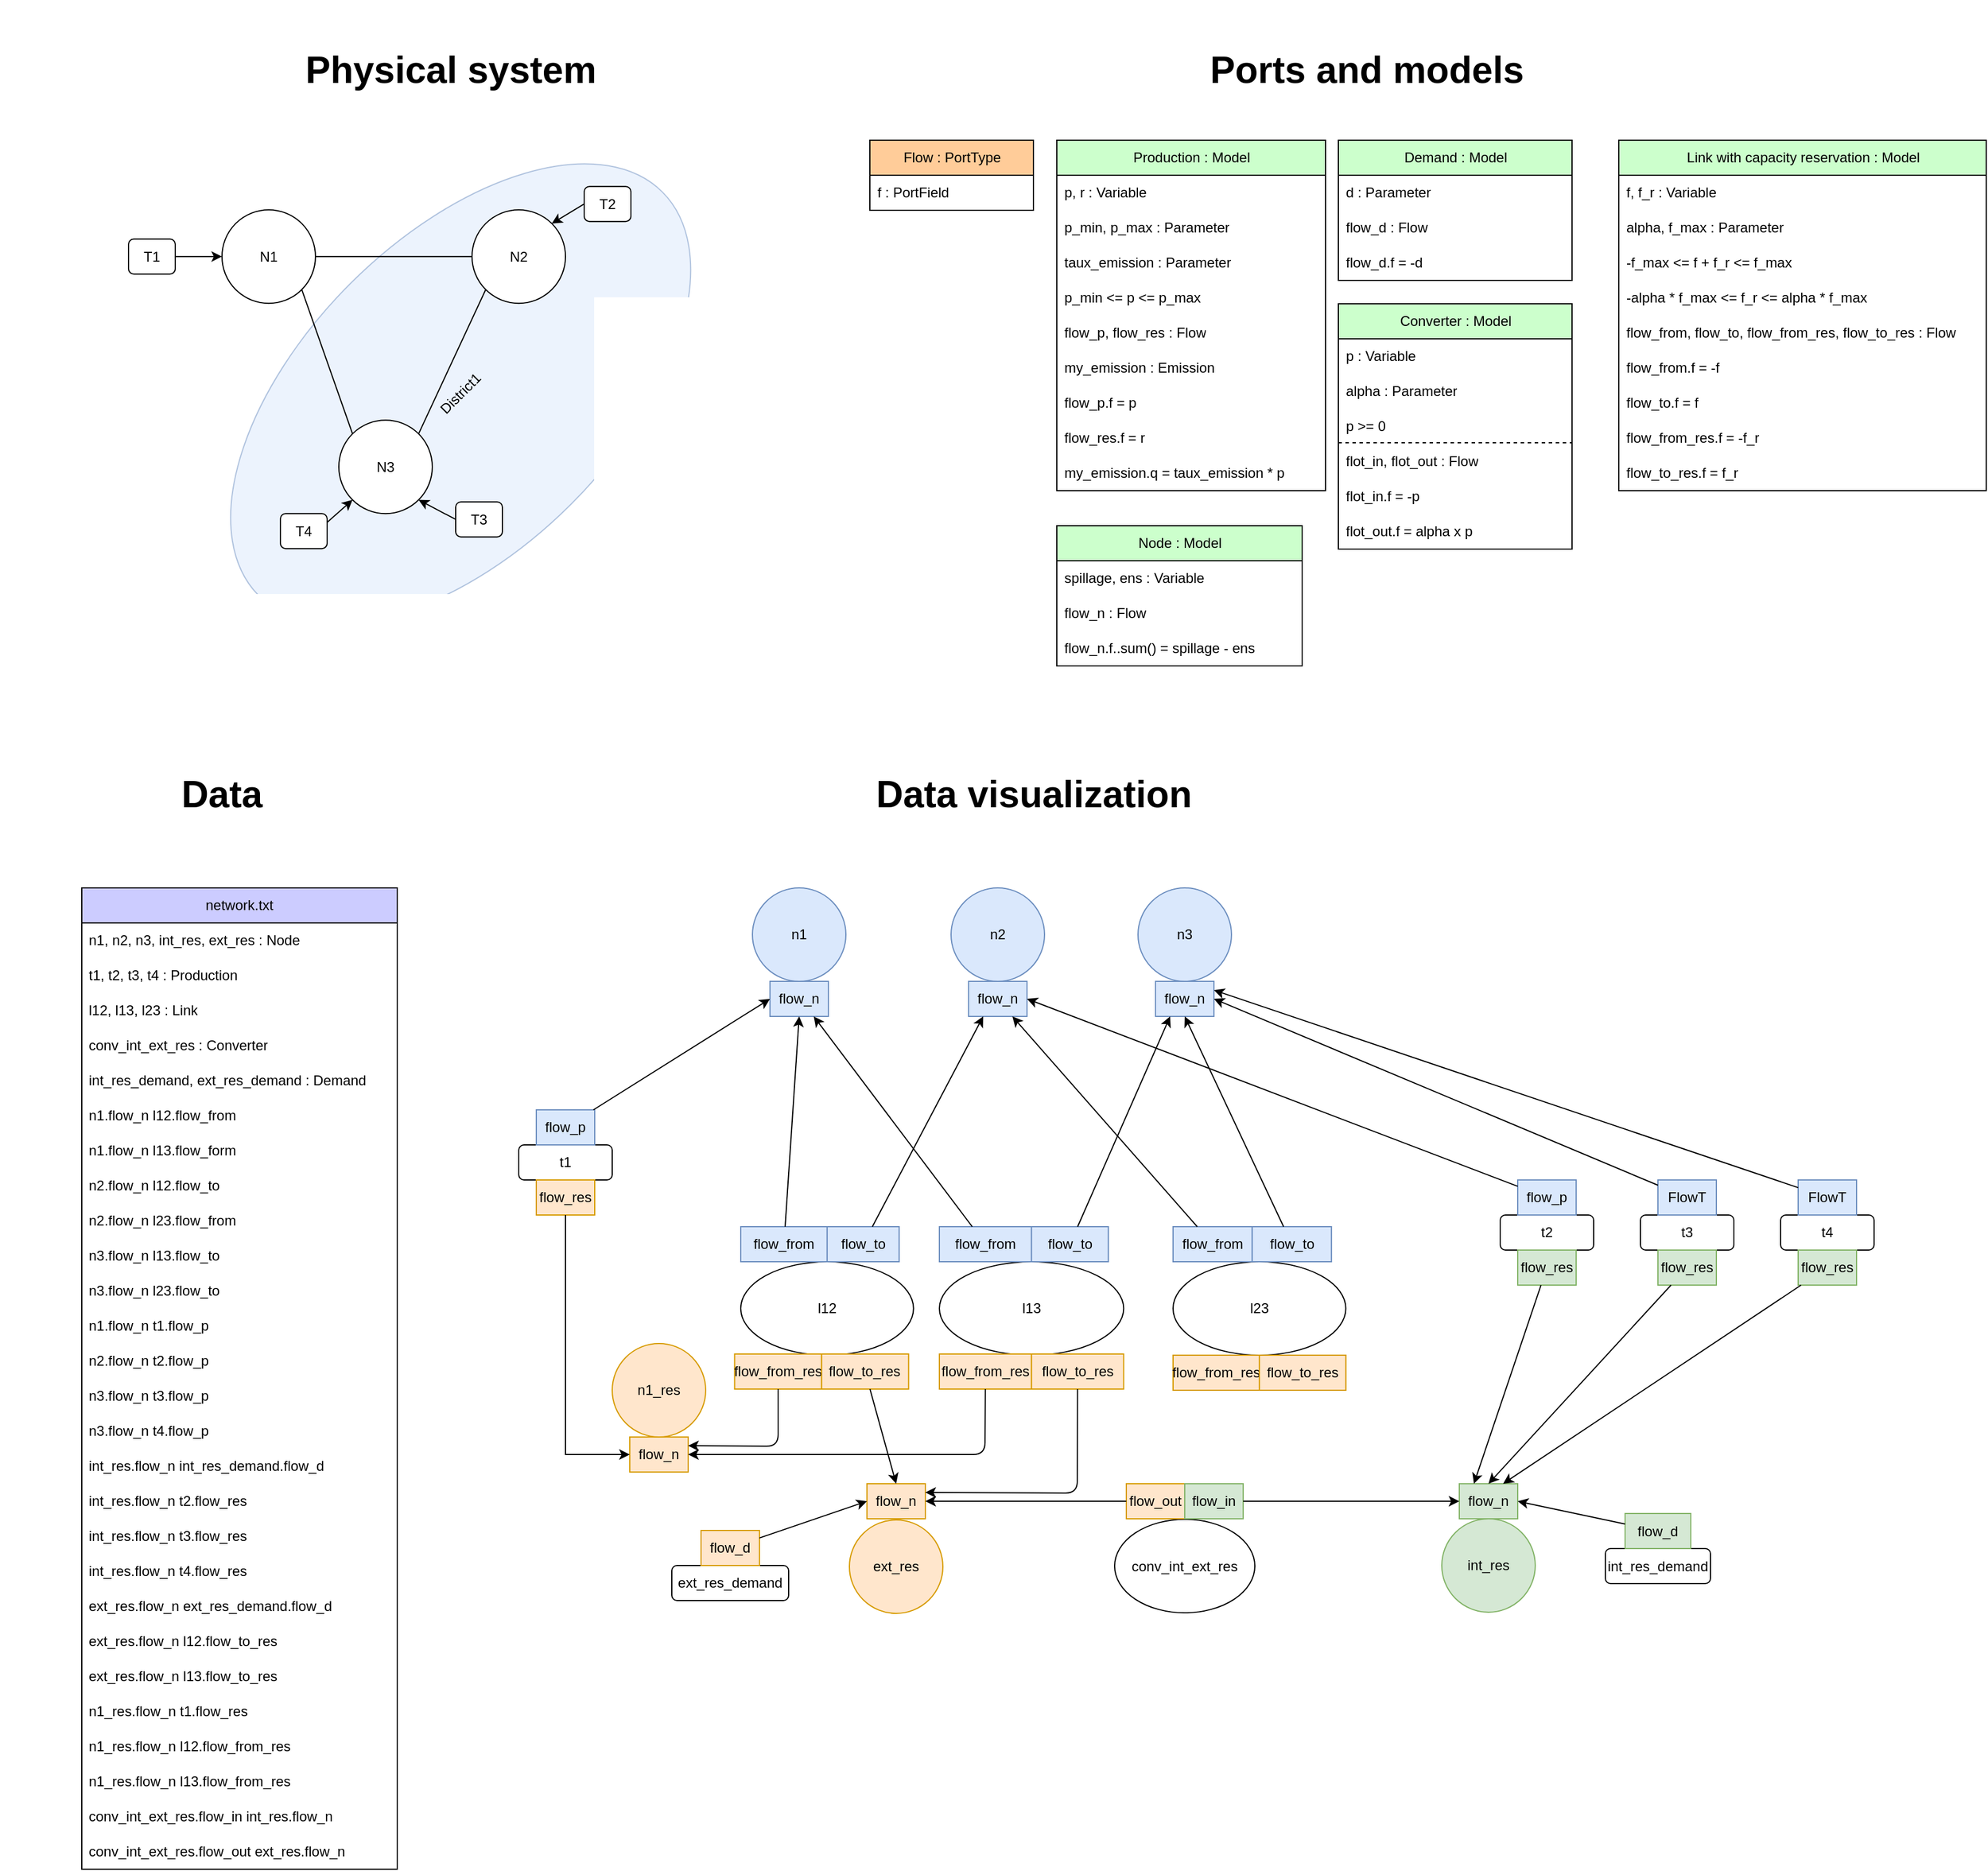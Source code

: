 <mxfile>
    <diagram name="Page-1" id="0eeWLhEhAbjt74QTUGkZ">
        <mxGraphModel dx="1901" dy="1912" grid="1" gridSize="10" guides="1" tooltips="1" connect="1" arrows="1" fold="1" page="1" pageScale="1" pageWidth="827" pageHeight="1169" math="0" shadow="0">
            <root>
                <mxCell id="0"/>
                <mxCell id="1" parent="0"/>
                <mxCell id="gQHjPlM2CJMaZ_1cljnZ-25" value="Flow : PortType" style="swimlane;fontStyle=0;childLayout=stackLayout;horizontal=1;startSize=30;horizontalStack=0;resizeParent=1;resizeParentMax=0;resizeLast=0;collapsible=1;marginBottom=0;whiteSpace=wrap;html=1;fillColor=#FFCC99;" parent="1" vertex="1">
                    <mxGeometry x="714.5" y="-80" width="140" height="60" as="geometry"/>
                </mxCell>
                <mxCell id="gQHjPlM2CJMaZ_1cljnZ-26" value="f : PortField" style="text;strokeColor=none;fillColor=none;align=left;verticalAlign=middle;spacingLeft=4;spacingRight=4;overflow=hidden;points=[[0,0.5],[1,0.5]];portConstraint=eastwest;rotatable=0;whiteSpace=wrap;html=1;" parent="gQHjPlM2CJMaZ_1cljnZ-25" vertex="1">
                    <mxGeometry y="30" width="140" height="30" as="geometry"/>
                </mxCell>
                <mxCell id="io5GCxzzSzc3zPwwghzN-119" value="network.txt" style="swimlane;fontStyle=0;childLayout=stackLayout;horizontal=1;startSize=30;horizontalStack=0;resizeParent=1;resizeParentMax=0;resizeLast=0;collapsible=1;marginBottom=0;whiteSpace=wrap;html=1;fillColor=#CCCCFF;" parent="1" vertex="1">
                    <mxGeometry x="40" y="560" width="270" height="840" as="geometry"/>
                </mxCell>
                <mxCell id="io5GCxzzSzc3zPwwghzN-120" value="n1, n2, n3, int_res, ext_res : Node" style="text;strokeColor=none;fillColor=none;align=left;verticalAlign=middle;spacingLeft=4;spacingRight=4;overflow=hidden;points=[[0,0.5],[1,0.5]];portConstraint=eastwest;rotatable=0;whiteSpace=wrap;html=1;" parent="io5GCxzzSzc3zPwwghzN-119" vertex="1">
                    <mxGeometry y="30" width="270" height="30" as="geometry"/>
                </mxCell>
                <mxCell id="io5GCxzzSzc3zPwwghzN-121" value="t1, t2, t3, t4 : Production" style="text;strokeColor=none;fillColor=none;align=left;verticalAlign=middle;spacingLeft=4;spacingRight=4;overflow=hidden;points=[[0,0.5],[1,0.5]];portConstraint=eastwest;rotatable=0;whiteSpace=wrap;html=1;" parent="io5GCxzzSzc3zPwwghzN-119" vertex="1">
                    <mxGeometry y="60" width="270" height="30" as="geometry"/>
                </mxCell>
                <mxCell id="io5GCxzzSzc3zPwwghzN-122" value="l12, l13, l23 : Link" style="text;strokeColor=none;fillColor=none;align=left;verticalAlign=middle;spacingLeft=4;spacingRight=4;overflow=hidden;points=[[0,0.5],[1,0.5]];portConstraint=eastwest;rotatable=0;whiteSpace=wrap;html=1;" parent="io5GCxzzSzc3zPwwghzN-119" vertex="1">
                    <mxGeometry y="90" width="270" height="30" as="geometry"/>
                </mxCell>
                <mxCell id="EA9z76p3zM__a-H7yWGD-18" value="conv_int_ext_res : Converter" style="text;strokeColor=none;fillColor=none;align=left;verticalAlign=middle;spacingLeft=4;spacingRight=4;overflow=hidden;points=[[0,0.5],[1,0.5]];portConstraint=eastwest;rotatable=0;whiteSpace=wrap;html=1;" parent="io5GCxzzSzc3zPwwghzN-119" vertex="1">
                    <mxGeometry y="120" width="270" height="30" as="geometry"/>
                </mxCell>
                <mxCell id="iP_96sDD1zky21pLPqme-15" value="int_res_demand, ext_res_demand : Demand" style="text;strokeColor=none;fillColor=none;align=left;verticalAlign=middle;spacingLeft=4;spacingRight=4;overflow=hidden;points=[[0,0.5],[1,0.5]];portConstraint=eastwest;rotatable=0;whiteSpace=wrap;html=1;" parent="io5GCxzzSzc3zPwwghzN-119" vertex="1">
                    <mxGeometry y="150" width="270" height="30" as="geometry"/>
                </mxCell>
                <mxCell id="io5GCxzzSzc3zPwwghzN-124" value="n1.flow_n l12.flow_from" style="text;strokeColor=none;fillColor=none;align=left;verticalAlign=middle;spacingLeft=4;spacingRight=4;overflow=hidden;points=[[0,0.5],[1,0.5]];portConstraint=eastwest;rotatable=0;whiteSpace=wrap;html=1;" parent="io5GCxzzSzc3zPwwghzN-119" vertex="1">
                    <mxGeometry y="180" width="270" height="30" as="geometry"/>
                </mxCell>
                <mxCell id="io5GCxzzSzc3zPwwghzN-125" value="n1.flow_n l13.flow_form" style="text;strokeColor=none;fillColor=none;align=left;verticalAlign=middle;spacingLeft=4;spacingRight=4;overflow=hidden;points=[[0,0.5],[1,0.5]];portConstraint=eastwest;rotatable=0;whiteSpace=wrap;html=1;" parent="io5GCxzzSzc3zPwwghzN-119" vertex="1">
                    <mxGeometry y="210" width="270" height="30" as="geometry"/>
                </mxCell>
                <mxCell id="io5GCxzzSzc3zPwwghzN-126" value="n2.flow_n l12.flow_to" style="text;strokeColor=none;fillColor=none;align=left;verticalAlign=middle;spacingLeft=4;spacingRight=4;overflow=hidden;points=[[0,0.5],[1,0.5]];portConstraint=eastwest;rotatable=0;whiteSpace=wrap;html=1;" parent="io5GCxzzSzc3zPwwghzN-119" vertex="1">
                    <mxGeometry y="240" width="270" height="30" as="geometry"/>
                </mxCell>
                <mxCell id="io5GCxzzSzc3zPwwghzN-127" value="n2.flow_n l23.flow_from" style="text;strokeColor=none;fillColor=none;align=left;verticalAlign=middle;spacingLeft=4;spacingRight=4;overflow=hidden;points=[[0,0.5],[1,0.5]];portConstraint=eastwest;rotatable=0;whiteSpace=wrap;html=1;" parent="io5GCxzzSzc3zPwwghzN-119" vertex="1">
                    <mxGeometry y="270" width="270" height="30" as="geometry"/>
                </mxCell>
                <mxCell id="io5GCxzzSzc3zPwwghzN-128" value="n3.flow_n l13.flow_to" style="text;strokeColor=none;fillColor=none;align=left;verticalAlign=middle;spacingLeft=4;spacingRight=4;overflow=hidden;points=[[0,0.5],[1,0.5]];portConstraint=eastwest;rotatable=0;whiteSpace=wrap;html=1;" parent="io5GCxzzSzc3zPwwghzN-119" vertex="1">
                    <mxGeometry y="300" width="270" height="30" as="geometry"/>
                </mxCell>
                <mxCell id="io5GCxzzSzc3zPwwghzN-129" value="n3.flow_n l23.flow_to" style="text;strokeColor=none;fillColor=none;align=left;verticalAlign=middle;spacingLeft=4;spacingRight=4;overflow=hidden;points=[[0,0.5],[1,0.5]];portConstraint=eastwest;rotatable=0;whiteSpace=wrap;html=1;" parent="io5GCxzzSzc3zPwwghzN-119" vertex="1">
                    <mxGeometry y="330" width="270" height="30" as="geometry"/>
                </mxCell>
                <mxCell id="io5GCxzzSzc3zPwwghzN-130" value="n1.flow_n t1.flow_p" style="text;strokeColor=none;fillColor=none;align=left;verticalAlign=middle;spacingLeft=4;spacingRight=4;overflow=hidden;points=[[0,0.5],[1,0.5]];portConstraint=eastwest;rotatable=0;whiteSpace=wrap;html=1;" parent="io5GCxzzSzc3zPwwghzN-119" vertex="1">
                    <mxGeometry y="360" width="270" height="30" as="geometry"/>
                </mxCell>
                <mxCell id="io5GCxzzSzc3zPwwghzN-131" value="n2.flow_n t2.flow_p" style="text;strokeColor=none;fillColor=none;align=left;verticalAlign=middle;spacingLeft=4;spacingRight=4;overflow=hidden;points=[[0,0.5],[1,0.5]];portConstraint=eastwest;rotatable=0;whiteSpace=wrap;html=1;" parent="io5GCxzzSzc3zPwwghzN-119" vertex="1">
                    <mxGeometry y="390" width="270" height="30" as="geometry"/>
                </mxCell>
                <mxCell id="io5GCxzzSzc3zPwwghzN-132" value="n3.flow_n t3.flow_p" style="text;strokeColor=none;fillColor=none;align=left;verticalAlign=middle;spacingLeft=4;spacingRight=4;overflow=hidden;points=[[0,0.5],[1,0.5]];portConstraint=eastwest;rotatable=0;whiteSpace=wrap;html=1;" parent="io5GCxzzSzc3zPwwghzN-119" vertex="1">
                    <mxGeometry y="420" width="270" height="30" as="geometry"/>
                </mxCell>
                <mxCell id="io5GCxzzSzc3zPwwghzN-133" value="n3.flow_n t4.flow_p" style="text;strokeColor=none;fillColor=none;align=left;verticalAlign=middle;spacingLeft=4;spacingRight=4;overflow=hidden;points=[[0,0.5],[1,0.5]];portConstraint=eastwest;rotatable=0;whiteSpace=wrap;html=1;" parent="io5GCxzzSzc3zPwwghzN-119" vertex="1">
                    <mxGeometry y="450" width="270" height="30" as="geometry"/>
                </mxCell>
                <mxCell id="EA9z76p3zM__a-H7yWGD-20" value="int_res.flow_n int_res_demand.flow_d" style="text;strokeColor=none;fillColor=none;align=left;verticalAlign=middle;spacingLeft=4;spacingRight=4;overflow=hidden;points=[[0,0.5],[1,0.5]];portConstraint=eastwest;rotatable=0;whiteSpace=wrap;html=1;" parent="io5GCxzzSzc3zPwwghzN-119" vertex="1">
                    <mxGeometry y="480" width="270" height="30" as="geometry"/>
                </mxCell>
                <mxCell id="io5GCxzzSzc3zPwwghzN-141" value="int_res.flow_n t2.flow_res" style="text;strokeColor=none;fillColor=none;align=left;verticalAlign=middle;spacingLeft=4;spacingRight=4;overflow=hidden;points=[[0,0.5],[1,0.5]];portConstraint=eastwest;rotatable=0;whiteSpace=wrap;html=1;" parent="io5GCxzzSzc3zPwwghzN-119" vertex="1">
                    <mxGeometry y="510" width="270" height="30" as="geometry"/>
                </mxCell>
                <mxCell id="io5GCxzzSzc3zPwwghzN-142" value="int_res.flow_n t3.flow_res" style="text;strokeColor=none;fillColor=none;align=left;verticalAlign=middle;spacingLeft=4;spacingRight=4;overflow=hidden;points=[[0,0.5],[1,0.5]];portConstraint=eastwest;rotatable=0;whiteSpace=wrap;html=1;" parent="io5GCxzzSzc3zPwwghzN-119" vertex="1">
                    <mxGeometry y="540" width="270" height="30" as="geometry"/>
                </mxCell>
                <mxCell id="io5GCxzzSzc3zPwwghzN-143" value="int_res.flow_n t4.flow_res" style="text;strokeColor=none;fillColor=none;align=left;verticalAlign=middle;spacingLeft=4;spacingRight=4;overflow=hidden;points=[[0,0.5],[1,0.5]];portConstraint=eastwest;rotatable=0;whiteSpace=wrap;html=1;" parent="io5GCxzzSzc3zPwwghzN-119" vertex="1">
                    <mxGeometry y="570" width="270" height="30" as="geometry"/>
                </mxCell>
                <mxCell id="io5GCxzzSzc3zPwwghzN-310" value="ext_res.flow_n ext_res_demand.flow_d" style="text;strokeColor=none;fillColor=none;align=left;verticalAlign=middle;spacingLeft=4;spacingRight=4;overflow=hidden;points=[[0,0.5],[1,0.5]];portConstraint=eastwest;rotatable=0;whiteSpace=wrap;html=1;" parent="io5GCxzzSzc3zPwwghzN-119" vertex="1">
                    <mxGeometry y="600" width="270" height="30" as="geometry"/>
                </mxCell>
                <mxCell id="io5GCxzzSzc3zPwwghzN-144" value="ext_res.flow_n l12.flow_to_res" style="text;strokeColor=none;fillColor=none;align=left;verticalAlign=middle;spacingLeft=4;spacingRight=4;overflow=hidden;points=[[0,0.5],[1,0.5]];portConstraint=eastwest;rotatable=0;whiteSpace=wrap;html=1;" parent="io5GCxzzSzc3zPwwghzN-119" vertex="1">
                    <mxGeometry y="630" width="270" height="30" as="geometry"/>
                </mxCell>
                <mxCell id="io5GCxzzSzc3zPwwghzN-307" value="ext_res.flow_n l13.flow_to_res" style="text;strokeColor=none;fillColor=none;align=left;verticalAlign=middle;spacingLeft=4;spacingRight=4;overflow=hidden;points=[[0,0.5],[1,0.5]];portConstraint=eastwest;rotatable=0;whiteSpace=wrap;html=1;" parent="io5GCxzzSzc3zPwwghzN-119" vertex="1">
                    <mxGeometry y="660" width="270" height="30" as="geometry"/>
                </mxCell>
                <mxCell id="io5GCxzzSzc3zPwwghzN-308" value="n1_res.flow_n t1.flow_res" style="text;strokeColor=none;fillColor=none;align=left;verticalAlign=middle;spacingLeft=4;spacingRight=4;overflow=hidden;points=[[0,0.5],[1,0.5]];portConstraint=eastwest;rotatable=0;whiteSpace=wrap;html=1;" parent="io5GCxzzSzc3zPwwghzN-119" vertex="1">
                    <mxGeometry y="690" width="270" height="30" as="geometry"/>
                </mxCell>
                <mxCell id="io5GCxzzSzc3zPwwghzN-309" value="n1_res.flow_n l12.flow_from_res" style="text;strokeColor=none;fillColor=none;align=left;verticalAlign=middle;spacingLeft=4;spacingRight=4;overflow=hidden;points=[[0,0.5],[1,0.5]];portConstraint=eastwest;rotatable=0;whiteSpace=wrap;html=1;" parent="io5GCxzzSzc3zPwwghzN-119" vertex="1">
                    <mxGeometry y="720" width="270" height="30" as="geometry"/>
                </mxCell>
                <mxCell id="EA9z76p3zM__a-H7yWGD-19" value="n1_res.flow_n l13.flow_from_res" style="text;strokeColor=none;fillColor=none;align=left;verticalAlign=middle;spacingLeft=4;spacingRight=4;overflow=hidden;points=[[0,0.5],[1,0.5]];portConstraint=eastwest;rotatable=0;whiteSpace=wrap;html=1;" parent="io5GCxzzSzc3zPwwghzN-119" vertex="1">
                    <mxGeometry y="750" width="270" height="30" as="geometry"/>
                </mxCell>
                <mxCell id="EA9z76p3zM__a-H7yWGD-24" value="conv_int_ext_res.flow_in int_res.flow_n" style="text;strokeColor=none;fillColor=none;align=left;verticalAlign=middle;spacingLeft=4;spacingRight=4;overflow=hidden;points=[[0,0.5],[1,0.5]];portConstraint=eastwest;rotatable=0;whiteSpace=wrap;html=1;" parent="io5GCxzzSzc3zPwwghzN-119" vertex="1">
                    <mxGeometry y="780" width="270" height="30" as="geometry"/>
                </mxCell>
                <mxCell id="61" value="conv_int_ext_res.flow_out ext_res.flow_n" style="text;strokeColor=none;fillColor=none;align=left;verticalAlign=middle;spacingLeft=4;spacingRight=4;overflow=hidden;points=[[0,0.5],[1,0.5]];portConstraint=eastwest;rotatable=0;whiteSpace=wrap;html=1;" vertex="1" parent="io5GCxzzSzc3zPwwghzN-119">
                    <mxGeometry y="810" width="270" height="30" as="geometry"/>
                </mxCell>
                <mxCell id="io5GCxzzSzc3zPwwghzN-241" value="Link with capacity reservation : Model" style="swimlane;fontStyle=0;childLayout=stackLayout;horizontal=1;startSize=30;horizontalStack=0;resizeParent=1;resizeParentMax=0;resizeLast=0;collapsible=1;marginBottom=0;whiteSpace=wrap;html=1;fillColor=#CCFFCC;" parent="1" vertex="1">
                    <mxGeometry x="1355.5" y="-80" width="314.5" height="300" as="geometry"/>
                </mxCell>
                <mxCell id="io5GCxzzSzc3zPwwghzN-242" value="f, f_r : Variable" style="text;strokeColor=none;fillColor=none;align=left;verticalAlign=middle;spacingLeft=4;spacingRight=4;overflow=hidden;points=[[0,0.5],[1,0.5]];portConstraint=eastwest;rotatable=0;whiteSpace=wrap;html=1;" parent="io5GCxzzSzc3zPwwghzN-241" vertex="1">
                    <mxGeometry y="30" width="314.5" height="30" as="geometry"/>
                </mxCell>
                <mxCell id="io5GCxzzSzc3zPwwghzN-244" value="alpha, f_max : Parameter" style="text;strokeColor=none;fillColor=none;align=left;verticalAlign=middle;spacingLeft=4;spacingRight=4;overflow=hidden;points=[[0,0.5],[1,0.5]];portConstraint=eastwest;rotatable=0;whiteSpace=wrap;html=1;" parent="io5GCxzzSzc3zPwwghzN-241" vertex="1">
                    <mxGeometry y="60" width="314.5" height="30" as="geometry"/>
                </mxCell>
                <mxCell id="io5GCxzzSzc3zPwwghzN-246" value="-f_max &amp;lt;= f + f_r &amp;lt;= f_max" style="text;strokeColor=none;fillColor=none;align=left;verticalAlign=middle;spacingLeft=4;spacingRight=4;overflow=hidden;points=[[0,0.5],[1,0.5]];portConstraint=eastwest;rotatable=0;whiteSpace=wrap;html=1;" parent="io5GCxzzSzc3zPwwghzN-241" vertex="1">
                    <mxGeometry y="90" width="314.5" height="30" as="geometry"/>
                </mxCell>
                <mxCell id="io5GCxzzSzc3zPwwghzN-247" value="-alpha * f_max &amp;lt;= f_r &amp;lt;= alpha * f_max" style="text;strokeColor=none;fillColor=none;align=left;verticalAlign=middle;spacingLeft=4;spacingRight=4;overflow=hidden;points=[[0,0.5],[1,0.5]];portConstraint=eastwest;rotatable=0;whiteSpace=wrap;html=1;" parent="io5GCxzzSzc3zPwwghzN-241" vertex="1">
                    <mxGeometry y="120" width="314.5" height="30" as="geometry"/>
                </mxCell>
                <mxCell id="io5GCxzzSzc3zPwwghzN-248" value="flow_from, flow_to, flow_from_res, flow_to_res : Flow" style="text;strokeColor=none;fillColor=none;align=left;verticalAlign=middle;spacingLeft=4;spacingRight=4;overflow=hidden;points=[[0,0.5],[1,0.5]];portConstraint=eastwest;rotatable=0;whiteSpace=wrap;html=1;" parent="io5GCxzzSzc3zPwwghzN-241" vertex="1">
                    <mxGeometry y="150" width="314.5" height="30" as="geometry"/>
                </mxCell>
                <mxCell id="io5GCxzzSzc3zPwwghzN-252" value="flow_from.f = -f" style="text;strokeColor=none;fillColor=none;align=left;verticalAlign=middle;spacingLeft=4;spacingRight=4;overflow=hidden;points=[[0,0.5],[1,0.5]];portConstraint=eastwest;rotatable=0;whiteSpace=wrap;html=1;" parent="io5GCxzzSzc3zPwwghzN-241" vertex="1">
                    <mxGeometry y="180" width="314.5" height="30" as="geometry"/>
                </mxCell>
                <mxCell id="io5GCxzzSzc3zPwwghzN-253" value="flow_to.f = f" style="text;strokeColor=none;fillColor=none;align=left;verticalAlign=middle;spacingLeft=4;spacingRight=4;overflow=hidden;points=[[0,0.5],[1,0.5]];portConstraint=eastwest;rotatable=0;whiteSpace=wrap;html=1;" parent="io5GCxzzSzc3zPwwghzN-241" vertex="1">
                    <mxGeometry y="210" width="314.5" height="30" as="geometry"/>
                </mxCell>
                <mxCell id="io5GCxzzSzc3zPwwghzN-254" value="flow_from_res.f = -f_r" style="text;strokeColor=none;fillColor=none;align=left;verticalAlign=middle;spacingLeft=4;spacingRight=4;overflow=hidden;points=[[0,0.5],[1,0.5]];portConstraint=eastwest;rotatable=0;whiteSpace=wrap;html=1;" parent="io5GCxzzSzc3zPwwghzN-241" vertex="1">
                    <mxGeometry y="240" width="314.5" height="30" as="geometry"/>
                </mxCell>
                <mxCell id="io5GCxzzSzc3zPwwghzN-306" value="flow_to_res.f = f_r" style="text;strokeColor=none;fillColor=none;align=left;verticalAlign=middle;spacingLeft=4;spacingRight=4;overflow=hidden;points=[[0,0.5],[1,0.5]];portConstraint=eastwest;rotatable=0;whiteSpace=wrap;html=1;" parent="io5GCxzzSzc3zPwwghzN-241" vertex="1">
                    <mxGeometry y="270" width="314.5" height="30" as="geometry"/>
                </mxCell>
                <mxCell id="EA9z76p3zM__a-H7yWGD-34" value="" style="group" parent="1" vertex="1" connectable="0">
                    <mxGeometry x="80" y="-130.005" width="551.44" height="534.339" as="geometry"/>
                </mxCell>
                <mxCell id="gQHjPlM2CJMaZ_1cljnZ-16" value="&lt;div align=&quot;center&quot;&gt;District1&lt;/div&gt;" style="ellipse;whiteSpace=wrap;html=1;rotation=-45;fillColor=#dae8fc;strokeColor=#6c8ebf;opacity=50;align=center;" parent="EA9z76p3zM__a-H7yWGD-34" vertex="1">
                    <mxGeometry x="40" y="133.605" width="488.54" height="267.13" as="geometry"/>
                </mxCell>
                <mxCell id="gQHjPlM2CJMaZ_1cljnZ-1" value="N1" style="ellipse;whiteSpace=wrap;html=1;aspect=fixed;" parent="EA9z76p3zM__a-H7yWGD-34" vertex="1">
                    <mxGeometry x="80" y="109.605" width="80" height="80" as="geometry"/>
                </mxCell>
                <mxCell id="gQHjPlM2CJMaZ_1cljnZ-2" value="N2" style="ellipse;whiteSpace=wrap;html=1;aspect=fixed;" parent="EA9z76p3zM__a-H7yWGD-34" vertex="1">
                    <mxGeometry x="294" y="109.605" width="80" height="80" as="geometry"/>
                </mxCell>
                <mxCell id="gQHjPlM2CJMaZ_1cljnZ-3" value="N3" style="ellipse;whiteSpace=wrap;html=1;aspect=fixed;" parent="EA9z76p3zM__a-H7yWGD-34" vertex="1">
                    <mxGeometry x="180" y="289.605" width="80" height="80" as="geometry"/>
                </mxCell>
                <mxCell id="gQHjPlM2CJMaZ_1cljnZ-4" value="" style="endArrow=none;html=1;rounded=0;exitX=1;exitY=1;exitDx=0;exitDy=0;entryX=0;entryY=0;entryDx=0;entryDy=0;" parent="EA9z76p3zM__a-H7yWGD-34" source="gQHjPlM2CJMaZ_1cljnZ-1" target="gQHjPlM2CJMaZ_1cljnZ-3" edge="1">
                    <mxGeometry width="50" height="50" relative="1" as="geometry">
                        <mxPoint x="310" y="389.605" as="sourcePoint"/>
                        <mxPoint x="360" y="339.605" as="targetPoint"/>
                    </mxGeometry>
                </mxCell>
                <mxCell id="gQHjPlM2CJMaZ_1cljnZ-5" value="" style="endArrow=none;html=1;rounded=0;exitX=1;exitY=0.5;exitDx=0;exitDy=0;entryX=0;entryY=0.5;entryDx=0;entryDy=0;" parent="EA9z76p3zM__a-H7yWGD-34" source="gQHjPlM2CJMaZ_1cljnZ-1" target="gQHjPlM2CJMaZ_1cljnZ-2" edge="1">
                    <mxGeometry width="50" height="50" relative="1" as="geometry">
                        <mxPoint x="130" y="199.605" as="sourcePoint"/>
                        <mxPoint x="192" y="301.605" as="targetPoint"/>
                    </mxGeometry>
                </mxCell>
                <mxCell id="gQHjPlM2CJMaZ_1cljnZ-6" value="" style="endArrow=none;html=1;rounded=0;exitX=0;exitY=1;exitDx=0;exitDy=0;entryX=1;entryY=0;entryDx=0;entryDy=0;" parent="EA9z76p3zM__a-H7yWGD-34" source="gQHjPlM2CJMaZ_1cljnZ-2" target="gQHjPlM2CJMaZ_1cljnZ-3" edge="1">
                    <mxGeometry width="50" height="50" relative="1" as="geometry">
                        <mxPoint x="130" y="199.605" as="sourcePoint"/>
                        <mxPoint x="192" y="301.605" as="targetPoint"/>
                    </mxGeometry>
                </mxCell>
                <mxCell id="gQHjPlM2CJMaZ_1cljnZ-7" value="" style="endArrow=classic;html=1;rounded=0;entryX=0;entryY=0.5;entryDx=0;entryDy=0;exitX=1;exitY=0.5;exitDx=0;exitDy=0;" parent="EA9z76p3zM__a-H7yWGD-34" source="gQHjPlM2CJMaZ_1cljnZ-12" target="gQHjPlM2CJMaZ_1cljnZ-1" edge="1">
                    <mxGeometry width="50" height="50" relative="1" as="geometry">
                        <mxPoint x="-10" y="149.605" as="sourcePoint"/>
                        <mxPoint x="360" y="339.605" as="targetPoint"/>
                    </mxGeometry>
                </mxCell>
                <mxCell id="gQHjPlM2CJMaZ_1cljnZ-8" value="" style="endArrow=classic;html=1;rounded=0;entryX=1;entryY=0;entryDx=0;entryDy=0;exitX=0;exitY=0.5;exitDx=0;exitDy=0;" parent="EA9z76p3zM__a-H7yWGD-34" source="gQHjPlM2CJMaZ_1cljnZ-13" target="gQHjPlM2CJMaZ_1cljnZ-2" edge="1">
                    <mxGeometry width="50" height="50" relative="1" as="geometry">
                        <mxPoint x="420" y="79.605" as="sourcePoint"/>
                        <mxPoint x="360" y="339.605" as="targetPoint"/>
                    </mxGeometry>
                </mxCell>
                <mxCell id="gQHjPlM2CJMaZ_1cljnZ-9" value="" style="endArrow=classic;html=1;rounded=0;entryX=1;entryY=1;entryDx=0;entryDy=0;exitX=0;exitY=0.5;exitDx=0;exitDy=0;" parent="EA9z76p3zM__a-H7yWGD-34" source="gQHjPlM2CJMaZ_1cljnZ-14" target="gQHjPlM2CJMaZ_1cljnZ-3" edge="1">
                    <mxGeometry width="50" height="50" relative="1" as="geometry">
                        <mxPoint x="300" y="409.605" as="sourcePoint"/>
                        <mxPoint x="360" y="339.605" as="targetPoint"/>
                    </mxGeometry>
                </mxCell>
                <mxCell id="gQHjPlM2CJMaZ_1cljnZ-11" value="" style="endArrow=classic;html=1;rounded=0;entryX=0;entryY=1;entryDx=0;entryDy=0;exitX=1;exitY=0.25;exitDx=0;exitDy=0;" parent="EA9z76p3zM__a-H7yWGD-34" source="gQHjPlM2CJMaZ_1cljnZ-15" target="gQHjPlM2CJMaZ_1cljnZ-3" edge="1">
                    <mxGeometry width="50" height="50" relative="1" as="geometry">
                        <mxPoint x="140" y="389.605" as="sourcePoint"/>
                        <mxPoint x="360" y="339.605" as="targetPoint"/>
                    </mxGeometry>
                </mxCell>
                <mxCell id="gQHjPlM2CJMaZ_1cljnZ-12" value="T1" style="rounded=1;whiteSpace=wrap;html=1;" parent="EA9z76p3zM__a-H7yWGD-34" vertex="1">
                    <mxGeometry y="134.605" width="40" height="30" as="geometry"/>
                </mxCell>
                <mxCell id="gQHjPlM2CJMaZ_1cljnZ-13" value="T2" style="rounded=1;whiteSpace=wrap;html=1;" parent="EA9z76p3zM__a-H7yWGD-34" vertex="1">
                    <mxGeometry x="390" y="89.605" width="40" height="30" as="geometry"/>
                </mxCell>
                <mxCell id="gQHjPlM2CJMaZ_1cljnZ-14" value="T3" style="rounded=1;whiteSpace=wrap;html=1;" parent="EA9z76p3zM__a-H7yWGD-34" vertex="1">
                    <mxGeometry x="280" y="359.605" width="40" height="30" as="geometry"/>
                </mxCell>
                <mxCell id="gQHjPlM2CJMaZ_1cljnZ-15" value="T4" style="rounded=1;whiteSpace=wrap;html=1;" parent="EA9z76p3zM__a-H7yWGD-34" vertex="1">
                    <mxGeometry x="130" y="369.605" width="40" height="30" as="geometry"/>
                </mxCell>
                <mxCell id="EA9z76p3zM__a-H7yWGD-35" value="" style="group" parent="1" vertex="1" connectable="0">
                    <mxGeometry x="414" y="560" width="1160" height="651" as="geometry"/>
                </mxCell>
                <mxCell id="io5GCxzzSzc3zPwwghzN-148" value="" style="group" parent="EA9z76p3zM__a-H7yWGD-35" vertex="1" connectable="0">
                    <mxGeometry x="200" width="80" height="110" as="geometry"/>
                </mxCell>
                <mxCell id="io5GCxzzSzc3zPwwghzN-149" value="n1" style="ellipse;whiteSpace=wrap;html=1;aspect=fixed;fillColor=#dae8fc;strokeColor=#6c8ebf;" parent="io5GCxzzSzc3zPwwghzN-148" vertex="1">
                    <mxGeometry width="80" height="80" as="geometry"/>
                </mxCell>
                <mxCell id="io5GCxzzSzc3zPwwghzN-150" value="flow_n" style="rounded=0;whiteSpace=wrap;html=1;fillColor=#dae8fc;strokeColor=#6c8ebf;" parent="io5GCxzzSzc3zPwwghzN-148" vertex="1">
                    <mxGeometry x="15" y="80" width="50" height="30" as="geometry"/>
                </mxCell>
                <mxCell id="io5GCxzzSzc3zPwwghzN-151" value="" style="group" parent="EA9z76p3zM__a-H7yWGD-35" vertex="1" connectable="0">
                    <mxGeometry x="370" width="80" height="110" as="geometry"/>
                </mxCell>
                <mxCell id="io5GCxzzSzc3zPwwghzN-152" value="n2" style="ellipse;whiteSpace=wrap;html=1;aspect=fixed;fillColor=#dae8fc;strokeColor=#6c8ebf;" parent="io5GCxzzSzc3zPwwghzN-151" vertex="1">
                    <mxGeometry width="80" height="80" as="geometry"/>
                </mxCell>
                <mxCell id="io5GCxzzSzc3zPwwghzN-153" value="flow_n" style="rounded=0;whiteSpace=wrap;html=1;fillColor=#dae8fc;strokeColor=#6c8ebf;" parent="io5GCxzzSzc3zPwwghzN-151" vertex="1">
                    <mxGeometry x="15" y="80" width="50" height="30" as="geometry"/>
                </mxCell>
                <mxCell id="io5GCxzzSzc3zPwwghzN-154" value="" style="group" parent="EA9z76p3zM__a-H7yWGD-35" vertex="1" connectable="0">
                    <mxGeometry x="530" width="80" height="110" as="geometry"/>
                </mxCell>
                <mxCell id="io5GCxzzSzc3zPwwghzN-155" value="n3" style="ellipse;whiteSpace=wrap;html=1;aspect=fixed;fillColor=#dae8fc;strokeColor=#6c8ebf;" parent="io5GCxzzSzc3zPwwghzN-154" vertex="1">
                    <mxGeometry width="80" height="80" as="geometry"/>
                </mxCell>
                <mxCell id="io5GCxzzSzc3zPwwghzN-156" value="flow_n" style="rounded=0;whiteSpace=wrap;html=1;fillColor=#dae8fc;strokeColor=#6c8ebf;" parent="io5GCxzzSzc3zPwwghzN-154" vertex="1">
                    <mxGeometry x="15" y="80" width="50" height="30" as="geometry"/>
                </mxCell>
                <mxCell id="io5GCxzzSzc3zPwwghzN-157" value="" style="group" parent="EA9z76p3zM__a-H7yWGD-35" vertex="1" connectable="0">
                    <mxGeometry x="840" y="250" width="80" height="90" as="geometry"/>
                </mxCell>
                <mxCell id="io5GCxzzSzc3zPwwghzN-158" value="t2" style="rounded=1;whiteSpace=wrap;html=1;" parent="io5GCxzzSzc3zPwwghzN-157" vertex="1">
                    <mxGeometry y="30" width="80" height="30" as="geometry"/>
                </mxCell>
                <mxCell id="io5GCxzzSzc3zPwwghzN-159" value="flow_p" style="rounded=0;whiteSpace=wrap;html=1;fillColor=#dae8fc;strokeColor=#6c8ebf;" parent="io5GCxzzSzc3zPwwghzN-157" vertex="1">
                    <mxGeometry x="15" width="50" height="30" as="geometry"/>
                </mxCell>
                <mxCell id="io5GCxzzSzc3zPwwghzN-160" value="flow_res" style="rounded=0;whiteSpace=wrap;html=1;fillColor=#d5e8d4;strokeColor=#82b366;" parent="io5GCxzzSzc3zPwwghzN-157" vertex="1">
                    <mxGeometry x="15" y="60" width="50" height="30" as="geometry"/>
                </mxCell>
                <mxCell id="io5GCxzzSzc3zPwwghzN-161" value="" style="group" parent="EA9z76p3zM__a-H7yWGD-35" vertex="1" connectable="0">
                    <mxGeometry y="190" width="80" height="90" as="geometry"/>
                </mxCell>
                <mxCell id="io5GCxzzSzc3zPwwghzN-162" value="t1" style="rounded=1;whiteSpace=wrap;html=1;" parent="io5GCxzzSzc3zPwwghzN-161" vertex="1">
                    <mxGeometry y="30" width="80" height="30" as="geometry"/>
                </mxCell>
                <mxCell id="io5GCxzzSzc3zPwwghzN-163" value="flow_p" style="rounded=0;whiteSpace=wrap;html=1;fillColor=#dae8fc;strokeColor=#6c8ebf;" parent="io5GCxzzSzc3zPwwghzN-161" vertex="1">
                    <mxGeometry x="15" width="50" height="30" as="geometry"/>
                </mxCell>
                <mxCell id="io5GCxzzSzc3zPwwghzN-164" value="flow_res" style="rounded=0;whiteSpace=wrap;html=1;fillColor=#ffe6cc;strokeColor=#d79b00;" parent="io5GCxzzSzc3zPwwghzN-161" vertex="1">
                    <mxGeometry x="15" y="60" width="50" height="30" as="geometry"/>
                </mxCell>
                <mxCell id="io5GCxzzSzc3zPwwghzN-165" value="" style="group" parent="EA9z76p3zM__a-H7yWGD-35" vertex="1" connectable="0">
                    <mxGeometry x="960" y="250" width="80" height="90" as="geometry"/>
                </mxCell>
                <mxCell id="io5GCxzzSzc3zPwwghzN-166" value="t3" style="rounded=1;whiteSpace=wrap;html=1;" parent="io5GCxzzSzc3zPwwghzN-165" vertex="1">
                    <mxGeometry y="30" width="80" height="30" as="geometry"/>
                </mxCell>
                <mxCell id="io5GCxzzSzc3zPwwghzN-167" value="FlowT" style="rounded=0;whiteSpace=wrap;html=1;fillColor=#dae8fc;strokeColor=#6c8ebf;" parent="io5GCxzzSzc3zPwwghzN-165" vertex="1">
                    <mxGeometry x="15" width="50" height="30" as="geometry"/>
                </mxCell>
                <mxCell id="io5GCxzzSzc3zPwwghzN-168" value="flow_res" style="rounded=0;whiteSpace=wrap;html=1;fillColor=#d5e8d4;strokeColor=#82b366;" parent="io5GCxzzSzc3zPwwghzN-165" vertex="1">
                    <mxGeometry x="15" y="60" width="50" height="30" as="geometry"/>
                </mxCell>
                <mxCell id="io5GCxzzSzc3zPwwghzN-169" value="" style="group" parent="EA9z76p3zM__a-H7yWGD-35" vertex="1" connectable="0">
                    <mxGeometry x="1080" y="250" width="80" height="90" as="geometry"/>
                </mxCell>
                <mxCell id="io5GCxzzSzc3zPwwghzN-170" value="t4" style="rounded=1;whiteSpace=wrap;html=1;" parent="io5GCxzzSzc3zPwwghzN-169" vertex="1">
                    <mxGeometry y="30" width="80" height="30" as="geometry"/>
                </mxCell>
                <mxCell id="io5GCxzzSzc3zPwwghzN-171" value="FlowT" style="rounded=0;whiteSpace=wrap;html=1;fillColor=#dae8fc;strokeColor=#6c8ebf;" parent="io5GCxzzSzc3zPwwghzN-169" vertex="1">
                    <mxGeometry x="15" width="50" height="30" as="geometry"/>
                </mxCell>
                <mxCell id="io5GCxzzSzc3zPwwghzN-172" value="flow_res" style="rounded=0;whiteSpace=wrap;html=1;fillColor=#d5e8d4;strokeColor=#82b366;" parent="io5GCxzzSzc3zPwwghzN-169" vertex="1">
                    <mxGeometry x="15" y="60" width="50" height="30" as="geometry"/>
                </mxCell>
                <mxCell id="io5GCxzzSzc3zPwwghzN-173" value="" style="group" parent="EA9z76p3zM__a-H7yWGD-35" vertex="1" connectable="0">
                    <mxGeometry x="190" y="290" width="150" height="150" as="geometry"/>
                </mxCell>
                <mxCell id="io5GCxzzSzc3zPwwghzN-174" value="l12" style="ellipse;whiteSpace=wrap;html=1;" parent="io5GCxzzSzc3zPwwghzN-173" vertex="1">
                    <mxGeometry y="30" width="147.868" height="80" as="geometry"/>
                </mxCell>
                <mxCell id="io5GCxzzSzc3zPwwghzN-175" value="" style="group;fillColor=#dae8fc;strokeColor=#6c8ebf;" parent="io5GCxzzSzc3zPwwghzN-173" vertex="1" connectable="0">
                    <mxGeometry x="12.322" width="123.224" height="30" as="geometry"/>
                </mxCell>
                <mxCell id="io5GCxzzSzc3zPwwghzN-176" value="flow_from" style="rounded=0;whiteSpace=wrap;html=1;fillColor=#dae8fc;strokeColor=#6c8ebf;" parent="io5GCxzzSzc3zPwwghzN-175" vertex="1">
                    <mxGeometry x="-12.322" width="73.934" height="30" as="geometry"/>
                </mxCell>
                <mxCell id="io5GCxzzSzc3zPwwghzN-177" value="flow_to" style="rounded=0;whiteSpace=wrap;html=1;fillColor=#dae8fc;strokeColor=#6c8ebf;" parent="io5GCxzzSzc3zPwwghzN-175" vertex="1">
                    <mxGeometry x="61.612" width="61.612" height="30" as="geometry"/>
                </mxCell>
                <mxCell id="io5GCxzzSzc3zPwwghzN-288" value="" style="group" parent="io5GCxzzSzc3zPwwghzN-173" vertex="1" connectable="0">
                    <mxGeometry x="-5.262" y="109" width="148.94" height="30" as="geometry"/>
                </mxCell>
                <mxCell id="io5GCxzzSzc3zPwwghzN-289" value="flow_from_res" style="rounded=0;whiteSpace=wrap;html=1;fillColor=#ffe6cc;strokeColor=#d79b00;" parent="io5GCxzzSzc3zPwwghzN-288" vertex="1">
                    <mxGeometry width="74.47" height="30" as="geometry"/>
                </mxCell>
                <mxCell id="io5GCxzzSzc3zPwwghzN-290" value="flow_to_res" style="rounded=0;whiteSpace=wrap;html=1;fillColor=#ffe6cc;strokeColor=#d79b00;" parent="io5GCxzzSzc3zPwwghzN-288" vertex="1">
                    <mxGeometry x="74.47" width="74.47" height="30" as="geometry"/>
                </mxCell>
                <mxCell id="io5GCxzzSzc3zPwwghzN-181" value="" style="group" parent="EA9z76p3zM__a-H7yWGD-35" vertex="1" connectable="0">
                    <mxGeometry x="360" y="290" width="160" height="140" as="geometry"/>
                </mxCell>
                <mxCell id="io5GCxzzSzc3zPwwghzN-182" value="l13" style="ellipse;whiteSpace=wrap;html=1;" parent="io5GCxzzSzc3zPwwghzN-181" vertex="1">
                    <mxGeometry y="30" width="157.726" height="80" as="geometry"/>
                </mxCell>
                <mxCell id="io5GCxzzSzc3zPwwghzN-183" value="" style="group;fillColor=#dae8fc;strokeColor=#6c8ebf;" parent="io5GCxzzSzc3zPwwghzN-181" vertex="1" connectable="0">
                    <mxGeometry x="13.144" width="131.438" height="30" as="geometry"/>
                </mxCell>
                <mxCell id="io5GCxzzSzc3zPwwghzN-184" value="flow_from" style="rounded=0;whiteSpace=wrap;html=1;fillColor=#dae8fc;strokeColor=#6c8ebf;" parent="io5GCxzzSzc3zPwwghzN-183" vertex="1">
                    <mxGeometry x="-13.144" width="78.863" height="30" as="geometry"/>
                </mxCell>
                <mxCell id="io5GCxzzSzc3zPwwghzN-185" value="flow_to" style="rounded=0;whiteSpace=wrap;html=1;fillColor=#dae8fc;strokeColor=#6c8ebf;" parent="io5GCxzzSzc3zPwwghzN-183" vertex="1">
                    <mxGeometry x="65.719" width="65.719" height="30" as="geometry"/>
                </mxCell>
                <mxCell id="io5GCxzzSzc3zPwwghzN-291" value="" style="group" parent="io5GCxzzSzc3zPwwghzN-181" vertex="1" connectable="0">
                    <mxGeometry y="109" width="157.726" height="30" as="geometry"/>
                </mxCell>
                <mxCell id="io5GCxzzSzc3zPwwghzN-292" value="flow_from_res" style="rounded=0;whiteSpace=wrap;html=1;fillColor=#ffe6cc;strokeColor=#d79b00;" parent="io5GCxzzSzc3zPwwghzN-291" vertex="1">
                    <mxGeometry width="78.863" height="30" as="geometry"/>
                </mxCell>
                <mxCell id="io5GCxzzSzc3zPwwghzN-293" value="flow_to_res" style="rounded=0;whiteSpace=wrap;html=1;fillColor=#ffe6cc;strokeColor=#d79b00;" parent="io5GCxzzSzc3zPwwghzN-291" vertex="1">
                    <mxGeometry x="78.863" width="78.863" height="30" as="geometry"/>
                </mxCell>
                <mxCell id="io5GCxzzSzc3zPwwghzN-189" value="" style="group" parent="EA9z76p3zM__a-H7yWGD-35" vertex="1" connectable="0">
                    <mxGeometry x="560" y="290" width="150" height="140" as="geometry"/>
                </mxCell>
                <mxCell id="io5GCxzzSzc3zPwwghzN-190" value="l23" style="ellipse;whiteSpace=wrap;html=1;" parent="io5GCxzzSzc3zPwwghzN-189" vertex="1">
                    <mxGeometry y="30" width="147.868" height="80" as="geometry"/>
                </mxCell>
                <mxCell id="io5GCxzzSzc3zPwwghzN-191" value="" style="group;fillColor=#dae8fc;strokeColor=#6c8ebf;" parent="io5GCxzzSzc3zPwwghzN-189" vertex="1" connectable="0">
                    <mxGeometry width="135.546" height="30" as="geometry"/>
                </mxCell>
                <mxCell id="io5GCxzzSzc3zPwwghzN-192" value="flow_from" style="rounded=0;whiteSpace=wrap;html=1;fillColor=#dae8fc;strokeColor=#6c8ebf;" parent="io5GCxzzSzc3zPwwghzN-191" vertex="1">
                    <mxGeometry width="67.773" height="30" as="geometry"/>
                </mxCell>
                <mxCell id="io5GCxzzSzc3zPwwghzN-193" value="flow_to" style="rounded=0;whiteSpace=wrap;html=1;fillColor=#dae8fc;strokeColor=#6c8ebf;" parent="io5GCxzzSzc3zPwwghzN-191" vertex="1">
                    <mxGeometry x="67.773" width="67.773" height="30" as="geometry"/>
                </mxCell>
                <mxCell id="io5GCxzzSzc3zPwwghzN-294" value="" style="group;fillColor=#ffe6cc;strokeColor=#d79b00;" parent="io5GCxzzSzc3zPwwghzN-189" vertex="1" connectable="0">
                    <mxGeometry y="110" width="147.868" height="30" as="geometry"/>
                </mxCell>
                <mxCell id="io5GCxzzSzc3zPwwghzN-295" value="flow_from_res" style="rounded=0;whiteSpace=wrap;html=1;fillColor=#ffe6cc;strokeColor=#d79b00;" parent="io5GCxzzSzc3zPwwghzN-294" vertex="1">
                    <mxGeometry width="73.934" height="30" as="geometry"/>
                </mxCell>
                <mxCell id="io5GCxzzSzc3zPwwghzN-296" value="flow_to_res" style="rounded=0;whiteSpace=wrap;html=1;fillColor=#ffe6cc;strokeColor=#d79b00;" parent="io5GCxzzSzc3zPwwghzN-294" vertex="1">
                    <mxGeometry x="73.934" width="73.934" height="30" as="geometry"/>
                </mxCell>
                <mxCell id="io5GCxzzSzc3zPwwghzN-226" value="" style="group" parent="EA9z76p3zM__a-H7yWGD-35" vertex="1" connectable="0">
                    <mxGeometry x="283" y="510" width="80" height="141" as="geometry"/>
                </mxCell>
                <mxCell id="io5GCxzzSzc3zPwwghzN-220" value="" style="group" parent="io5GCxzzSzc3zPwwghzN-226" vertex="1" connectable="0">
                    <mxGeometry y="31" width="80" height="110" as="geometry"/>
                </mxCell>
                <mxCell id="io5GCxzzSzc3zPwwghzN-221" value="ext_res" style="ellipse;whiteSpace=wrap;html=1;aspect=fixed;fillColor=#ffe6cc;strokeColor=#d79b00;" parent="io5GCxzzSzc3zPwwghzN-220" vertex="1">
                    <mxGeometry width="80" height="80" as="geometry"/>
                </mxCell>
                <mxCell id="io5GCxzzSzc3zPwwghzN-222" value="flow_n" style="rounded=0;whiteSpace=wrap;html=1;fillColor=#ffe6cc;strokeColor=#d79b00;" parent="io5GCxzzSzc3zPwwghzN-226" vertex="1">
                    <mxGeometry x="15" width="50" height="30" as="geometry"/>
                </mxCell>
                <mxCell id="io5GCxzzSzc3zPwwghzN-227" value="" style="group" parent="EA9z76p3zM__a-H7yWGD-35" vertex="1" connectable="0">
                    <mxGeometry x="790" y="510" width="80" height="110" as="geometry"/>
                </mxCell>
                <mxCell id="io5GCxzzSzc3zPwwghzN-218" value="int_res" style="ellipse;whiteSpace=wrap;html=1;aspect=fixed;fillColor=#d5e8d4;strokeColor=#82b366;" parent="io5GCxzzSzc3zPwwghzN-227" vertex="1">
                    <mxGeometry y="30" width="80" height="80" as="geometry"/>
                </mxCell>
                <mxCell id="io5GCxzzSzc3zPwwghzN-219" value="flow_n" style="rounded=0;whiteSpace=wrap;html=1;fillColor=#d5e8d4;strokeColor=#82b366;" parent="io5GCxzzSzc3zPwwghzN-227" vertex="1">
                    <mxGeometry x="15" width="50" height="30" as="geometry"/>
                </mxCell>
                <mxCell id="io5GCxzzSzc3zPwwghzN-238" value="" style="group" parent="EA9z76p3zM__a-H7yWGD-35" vertex="1" connectable="0">
                    <mxGeometry x="510" y="510" width="120" height="110.5" as="geometry"/>
                </mxCell>
                <mxCell id="io5GCxzzSzc3zPwwghzN-232" value="conv_int_ext_res" style="ellipse;whiteSpace=wrap;html=1;" parent="io5GCxzzSzc3zPwwghzN-238" vertex="1">
                    <mxGeometry y="30.5" width="120" height="80" as="geometry"/>
                </mxCell>
                <mxCell id="io5GCxzzSzc3zPwwghzN-233" value="" style="group;fillColor=#f8cecc;strokeColor=#b85450;" parent="io5GCxzzSzc3zPwwghzN-238" vertex="1" connectable="0">
                    <mxGeometry x="10" width="100" height="30" as="geometry"/>
                </mxCell>
                <mxCell id="io5GCxzzSzc3zPwwghzN-234" value="flow_out" style="rounded=0;whiteSpace=wrap;html=1;fillColor=#ffe6cc;strokeColor=#d79b00;" parent="io5GCxzzSzc3zPwwghzN-233" vertex="1">
                    <mxGeometry width="50" height="30" as="geometry"/>
                </mxCell>
                <mxCell id="io5GCxzzSzc3zPwwghzN-235" value="flow_in" style="rounded=0;whiteSpace=wrap;html=1;fillColor=#d5e8d4;strokeColor=#82b366;" parent="io5GCxzzSzc3zPwwghzN-233" vertex="1">
                    <mxGeometry x="50" width="50" height="30" as="geometry"/>
                </mxCell>
                <mxCell id="io5GCxzzSzc3zPwwghzN-281" value="" style="group" parent="EA9z76p3zM__a-H7yWGD-35" vertex="1" connectable="0">
                    <mxGeometry x="80" y="390" width="80" height="110" as="geometry"/>
                </mxCell>
                <mxCell id="io5GCxzzSzc3zPwwghzN-282" value="n1_res" style="ellipse;whiteSpace=wrap;html=1;aspect=fixed;fillColor=#ffe6cc;strokeColor=#d79b00;" parent="io5GCxzzSzc3zPwwghzN-281" vertex="1">
                    <mxGeometry width="80" height="80" as="geometry"/>
                </mxCell>
                <mxCell id="io5GCxzzSzc3zPwwghzN-283" value="flow_n" style="rounded=0;whiteSpace=wrap;html=1;fillColor=#ffe6cc;strokeColor=#d79b00;" parent="io5GCxzzSzc3zPwwghzN-281" vertex="1">
                    <mxGeometry x="15" y="80" width="50" height="30" as="geometry"/>
                </mxCell>
                <mxCell id="io5GCxzzSzc3zPwwghzN-297" style="edgeStyle=orthogonalEdgeStyle;rounded=0;orthogonalLoop=1;jettySize=auto;html=1;entryX=0;entryY=0.5;entryDx=0;entryDy=0;" parent="EA9z76p3zM__a-H7yWGD-35" source="io5GCxzzSzc3zPwwghzN-164" target="io5GCxzzSzc3zPwwghzN-283" edge="1">
                    <mxGeometry relative="1" as="geometry">
                        <Array as="points">
                            <mxPoint x="40" y="485"/>
                        </Array>
                    </mxGeometry>
                </mxCell>
                <mxCell id="EA9z76p3zM__a-H7yWGD-9" value="" style="group" parent="EA9z76p3zM__a-H7yWGD-35" vertex="1" connectable="0">
                    <mxGeometry x="930" y="535.5" width="90" height="90" as="geometry"/>
                </mxCell>
                <mxCell id="EA9z76p3zM__a-H7yWGD-10" value="int_res_demand" style="rounded=1;whiteSpace=wrap;html=1;" parent="EA9z76p3zM__a-H7yWGD-9" vertex="1">
                    <mxGeometry y="30" width="90" height="30" as="geometry"/>
                </mxCell>
                <mxCell id="EA9z76p3zM__a-H7yWGD-11" value="flow_d" style="rounded=0;whiteSpace=wrap;html=1;fillColor=#d5e8d4;strokeColor=#82b366;" parent="EA9z76p3zM__a-H7yWGD-9" vertex="1">
                    <mxGeometry x="16.875" width="56.25" height="30" as="geometry"/>
                </mxCell>
                <mxCell id="EA9z76p3zM__a-H7yWGD-14" value="" style="group" parent="EA9z76p3zM__a-H7yWGD-35" vertex="1" connectable="0">
                    <mxGeometry x="151" y="550" width="80" height="90" as="geometry"/>
                </mxCell>
                <mxCell id="EA9z76p3zM__a-H7yWGD-15" value="ext_res_demand" style="rounded=1;whiteSpace=wrap;html=1;" parent="EA9z76p3zM__a-H7yWGD-14" vertex="1">
                    <mxGeometry x="-20" y="30" width="100" height="30" as="geometry"/>
                </mxCell>
                <mxCell id="EA9z76p3zM__a-H7yWGD-16" value="flow_d" style="rounded=0;whiteSpace=wrap;html=1;fillColor=#ffe6cc;strokeColor=#d79b00;" parent="EA9z76p3zM__a-H7yWGD-14" vertex="1">
                    <mxGeometry x="5" width="50" height="30" as="geometry"/>
                </mxCell>
                <mxCell id="34" style="edgeStyle=none;html=1;entryX=0;entryY=0.5;entryDx=0;entryDy=0;" edge="1" parent="EA9z76p3zM__a-H7yWGD-35" source="io5GCxzzSzc3zPwwghzN-163" target="io5GCxzzSzc3zPwwghzN-150">
                    <mxGeometry relative="1" as="geometry"/>
                </mxCell>
                <mxCell id="35" style="edgeStyle=none;html=1;entryX=0.5;entryY=1;entryDx=0;entryDy=0;" edge="1" parent="EA9z76p3zM__a-H7yWGD-35" source="io5GCxzzSzc3zPwwghzN-176" target="io5GCxzzSzc3zPwwghzN-150">
                    <mxGeometry relative="1" as="geometry"/>
                </mxCell>
                <mxCell id="36" style="edgeStyle=none;html=1;entryX=0.75;entryY=1;entryDx=0;entryDy=0;" edge="1" parent="EA9z76p3zM__a-H7yWGD-35" source="io5GCxzzSzc3zPwwghzN-184" target="io5GCxzzSzc3zPwwghzN-150">
                    <mxGeometry relative="1" as="geometry"/>
                </mxCell>
                <mxCell id="37" style="edgeStyle=none;html=1;entryX=0.25;entryY=1;entryDx=0;entryDy=0;" edge="1" parent="EA9z76p3zM__a-H7yWGD-35" source="io5GCxzzSzc3zPwwghzN-177" target="io5GCxzzSzc3zPwwghzN-153">
                    <mxGeometry relative="1" as="geometry"/>
                </mxCell>
                <mxCell id="38" style="edgeStyle=none;html=1;entryX=0.75;entryY=1;entryDx=0;entryDy=0;" edge="1" parent="EA9z76p3zM__a-H7yWGD-35" source="io5GCxzzSzc3zPwwghzN-192" target="io5GCxzzSzc3zPwwghzN-153">
                    <mxGeometry relative="1" as="geometry"/>
                </mxCell>
                <mxCell id="42" style="edgeStyle=none;html=1;entryX=1;entryY=0.5;entryDx=0;entryDy=0;" edge="1" parent="EA9z76p3zM__a-H7yWGD-35" source="io5GCxzzSzc3zPwwghzN-159" target="io5GCxzzSzc3zPwwghzN-153">
                    <mxGeometry relative="1" as="geometry"/>
                </mxCell>
                <mxCell id="43" style="edgeStyle=none;html=1;entryX=0.25;entryY=1;entryDx=0;entryDy=0;" edge="1" parent="EA9z76p3zM__a-H7yWGD-35" source="io5GCxzzSzc3zPwwghzN-185" target="io5GCxzzSzc3zPwwghzN-156">
                    <mxGeometry relative="1" as="geometry"/>
                </mxCell>
                <mxCell id="44" style="edgeStyle=none;html=1;entryX=0.5;entryY=1;entryDx=0;entryDy=0;" edge="1" parent="EA9z76p3zM__a-H7yWGD-35" source="io5GCxzzSzc3zPwwghzN-193" target="io5GCxzzSzc3zPwwghzN-156">
                    <mxGeometry relative="1" as="geometry"/>
                </mxCell>
                <mxCell id="45" style="edgeStyle=none;html=1;entryX=1;entryY=0.5;entryDx=0;entryDy=0;" edge="1" parent="EA9z76p3zM__a-H7yWGD-35" source="io5GCxzzSzc3zPwwghzN-167" target="io5GCxzzSzc3zPwwghzN-156">
                    <mxGeometry relative="1" as="geometry"/>
                </mxCell>
                <mxCell id="46" style="edgeStyle=none;html=1;entryX=1;entryY=0.25;entryDx=0;entryDy=0;" edge="1" parent="EA9z76p3zM__a-H7yWGD-35" source="io5GCxzzSzc3zPwwghzN-171" target="io5GCxzzSzc3zPwwghzN-156">
                    <mxGeometry relative="1" as="geometry"/>
                </mxCell>
                <mxCell id="48" style="edgeStyle=none;html=1;entryX=0.5;entryY=0;entryDx=0;entryDy=0;" edge="1" parent="EA9z76p3zM__a-H7yWGD-35" source="io5GCxzzSzc3zPwwghzN-168" target="io5GCxzzSzc3zPwwghzN-219">
                    <mxGeometry relative="1" as="geometry"/>
                </mxCell>
                <mxCell id="49" style="edgeStyle=none;html=1;entryX=0.75;entryY=0;entryDx=0;entryDy=0;" edge="1" parent="EA9z76p3zM__a-H7yWGD-35" source="io5GCxzzSzc3zPwwghzN-172" target="io5GCxzzSzc3zPwwghzN-219">
                    <mxGeometry relative="1" as="geometry"/>
                </mxCell>
                <mxCell id="50" style="edgeStyle=none;html=1;entryX=1;entryY=0.5;entryDx=0;entryDy=0;" edge="1" parent="EA9z76p3zM__a-H7yWGD-35" source="EA9z76p3zM__a-H7yWGD-11" target="io5GCxzzSzc3zPwwghzN-219">
                    <mxGeometry relative="1" as="geometry"/>
                </mxCell>
                <mxCell id="47" style="edgeStyle=none;html=1;entryX=0.25;entryY=0;entryDx=0;entryDy=0;" edge="1" parent="EA9z76p3zM__a-H7yWGD-35" source="io5GCxzzSzc3zPwwghzN-160" target="io5GCxzzSzc3zPwwghzN-219">
                    <mxGeometry relative="1" as="geometry">
                        <mxPoint x="836" y="510" as="targetPoint"/>
                    </mxGeometry>
                </mxCell>
                <mxCell id="51" style="edgeStyle=none;html=1;entryX=0;entryY=0.5;entryDx=0;entryDy=0;" edge="1" parent="EA9z76p3zM__a-H7yWGD-35" source="io5GCxzzSzc3zPwwghzN-235" target="io5GCxzzSzc3zPwwghzN-219">
                    <mxGeometry relative="1" as="geometry"/>
                </mxCell>
                <mxCell id="52" style="edgeStyle=none;html=1;entryX=1;entryY=0.5;entryDx=0;entryDy=0;" edge="1" parent="EA9z76p3zM__a-H7yWGD-35" source="io5GCxzzSzc3zPwwghzN-234" target="io5GCxzzSzc3zPwwghzN-222">
                    <mxGeometry relative="1" as="geometry"/>
                </mxCell>
                <mxCell id="53" style="edgeStyle=none;html=1;entryX=1;entryY=0.25;entryDx=0;entryDy=0;" edge="1" parent="EA9z76p3zM__a-H7yWGD-35" source="io5GCxzzSzc3zPwwghzN-293" target="io5GCxzzSzc3zPwwghzN-222">
                    <mxGeometry relative="1" as="geometry">
                        <Array as="points">
                            <mxPoint x="478" y="518"/>
                        </Array>
                    </mxGeometry>
                </mxCell>
                <mxCell id="55" style="edgeStyle=none;html=1;entryX=0;entryY=0.5;entryDx=0;entryDy=0;" edge="1" parent="EA9z76p3zM__a-H7yWGD-35" source="EA9z76p3zM__a-H7yWGD-16" target="io5GCxzzSzc3zPwwghzN-222">
                    <mxGeometry relative="1" as="geometry"/>
                </mxCell>
                <mxCell id="57" style="edgeStyle=none;html=1;entryX=0.5;entryY=0;entryDx=0;entryDy=0;" edge="1" parent="EA9z76p3zM__a-H7yWGD-35" source="io5GCxzzSzc3zPwwghzN-290" target="io5GCxzzSzc3zPwwghzN-222">
                    <mxGeometry relative="1" as="geometry"/>
                </mxCell>
                <mxCell id="58" style="edgeStyle=none;html=1;entryX=1;entryY=0.5;entryDx=0;entryDy=0;" edge="1" parent="EA9z76p3zM__a-H7yWGD-35" source="io5GCxzzSzc3zPwwghzN-292" target="io5GCxzzSzc3zPwwghzN-283">
                    <mxGeometry relative="1" as="geometry">
                        <Array as="points">
                            <mxPoint x="399" y="485"/>
                        </Array>
                    </mxGeometry>
                </mxCell>
                <mxCell id="60" style="edgeStyle=none;html=1;entryX=1;entryY=0.25;entryDx=0;entryDy=0;" edge="1" parent="EA9z76p3zM__a-H7yWGD-35" source="io5GCxzzSzc3zPwwghzN-289" target="io5GCxzzSzc3zPwwghzN-283">
                    <mxGeometry relative="1" as="geometry">
                        <Array as="points">
                            <mxPoint x="222" y="478"/>
                        </Array>
                    </mxGeometry>
                </mxCell>
                <mxCell id="EA9z76p3zM__a-H7yWGD-36" value="&lt;font style=&quot;font-size: 32px;&quot;&gt;&lt;b&gt;Physical system&lt;/b&gt;&lt;/font&gt;" style="text;html=1;strokeColor=none;fillColor=none;align=center;verticalAlign=middle;whiteSpace=wrap;rounded=0;" parent="1" vertex="1">
                    <mxGeometry x="165.72" y="-200" width="380" height="120" as="geometry"/>
                </mxCell>
                <mxCell id="EA9z76p3zM__a-H7yWGD-37" value="&lt;font style=&quot;font-size: 32px;&quot;&gt;&lt;b&gt;Ports and models&lt;br&gt;&lt;/b&gt;&lt;/font&gt;" style="text;html=1;strokeColor=none;fillColor=none;align=center;verticalAlign=middle;whiteSpace=wrap;rounded=0;" parent="1" vertex="1">
                    <mxGeometry x="950" y="-200" width="380" height="120" as="geometry"/>
                </mxCell>
                <mxCell id="EA9z76p3zM__a-H7yWGD-38" value="&lt;font style=&quot;font-size: 32px;&quot;&gt;&lt;b&gt;Data&lt;/b&gt;&lt;/font&gt;" style="text;html=1;strokeColor=none;fillColor=none;align=center;verticalAlign=middle;whiteSpace=wrap;rounded=0;" parent="1" vertex="1">
                    <mxGeometry x="-30" y="420" width="380" height="120" as="geometry"/>
                </mxCell>
                <mxCell id="EA9z76p3zM__a-H7yWGD-39" value="&lt;font style=&quot;font-size: 32px;&quot;&gt;&lt;b&gt;Data visualization&lt;br&gt;&lt;/b&gt;&lt;/font&gt;" style="text;html=1;strokeColor=none;fillColor=none;align=center;verticalAlign=middle;whiteSpace=wrap;rounded=0;" parent="1" vertex="1">
                    <mxGeometry x="640" y="420" width="430" height="120" as="geometry"/>
                </mxCell>
                <mxCell id="8" value="Node : Model" style="swimlane;fontStyle=0;childLayout=stackLayout;horizontal=1;startSize=30;horizontalStack=0;resizeParent=1;resizeParentMax=0;resizeLast=0;collapsible=1;marginBottom=0;whiteSpace=wrap;html=1;fillColor=#CCFFCC;fontColor=#000000;" vertex="1" parent="1">
                    <mxGeometry x="874.5" y="250" width="210" height="120" as="geometry"/>
                </mxCell>
                <mxCell id="9" value="spillage, ens : Variable" style="text;strokeColor=none;fillColor=none;align=left;verticalAlign=middle;spacingLeft=4;spacingRight=4;overflow=hidden;points=[[0,0.5],[1,0.5]];portConstraint=eastwest;rotatable=0;whiteSpace=wrap;html=1;" vertex="1" parent="8">
                    <mxGeometry y="30" width="210" height="30" as="geometry"/>
                </mxCell>
                <mxCell id="10" value="flow_n : Flow" style="text;strokeColor=none;fillColor=none;align=left;verticalAlign=middle;spacingLeft=4;spacingRight=4;overflow=hidden;points=[[0,0.5],[1,0.5]];portConstraint=eastwest;rotatable=0;whiteSpace=wrap;html=1;" vertex="1" parent="8">
                    <mxGeometry y="60" width="210" height="30" as="geometry"/>
                </mxCell>
                <mxCell id="11" value="flow_n.f..sum() = spillage - ens" style="text;strokeColor=none;fillColor=none;align=left;verticalAlign=middle;spacingLeft=4;spacingRight=4;overflow=hidden;points=[[0,0.5],[1,0.5]];portConstraint=eastwest;rotatable=0;whiteSpace=wrap;html=1;" vertex="1" parent="8">
                    <mxGeometry y="90" width="210" height="30" as="geometry"/>
                </mxCell>
                <mxCell id="12" value="Converter : Model" style="swimlane;fontStyle=0;childLayout=stackLayout;horizontal=1;startSize=30;horizontalStack=0;resizeParent=1;resizeParentMax=0;resizeLast=0;collapsible=1;marginBottom=0;whiteSpace=wrap;html=1;fillColor=#CCFFCC;" vertex="1" parent="1">
                    <mxGeometry x="1115.5" y="60" width="200" height="210" as="geometry"/>
                </mxCell>
                <mxCell id="13" value="p : Variable" style="text;strokeColor=none;fillColor=none;align=left;verticalAlign=middle;spacingLeft=4;spacingRight=4;overflow=hidden;points=[[0,0.5],[1,0.5]];portConstraint=eastwest;rotatable=0;whiteSpace=wrap;html=1;" vertex="1" parent="12">
                    <mxGeometry y="30" width="200" height="30" as="geometry"/>
                </mxCell>
                <mxCell id="14" value="alpha : Parameter" style="text;strokeColor=none;fillColor=none;align=left;verticalAlign=middle;spacingLeft=4;spacingRight=4;overflow=hidden;points=[[0,0.5],[1,0.5]];portConstraint=eastwest;rotatable=0;whiteSpace=wrap;html=1;" vertex="1" parent="12">
                    <mxGeometry y="60" width="200" height="30" as="geometry"/>
                </mxCell>
                <mxCell id="15" value="p &amp;gt;= 0" style="text;strokeColor=none;fillColor=none;align=left;verticalAlign=middle;spacingLeft=4;spacingRight=4;overflow=hidden;points=[[0,0.5],[1,0.5]];portConstraint=eastwest;rotatable=0;whiteSpace=wrap;html=1;" vertex="1" parent="12">
                    <mxGeometry y="90" width="200" height="30" as="geometry"/>
                </mxCell>
                <mxCell id="16" value="" style="endArrow=none;dashed=1;html=1;rounded=0;exitX=0;exitY=0.5;exitDx=0;exitDy=0;entryX=1;entryY=0.5;entryDx=0;entryDy=0;" edge="1" parent="12">
                    <mxGeometry width="50" height="50" relative="1" as="geometry">
                        <mxPoint y="119" as="sourcePoint"/>
                        <mxPoint x="200" y="119" as="targetPoint"/>
                    </mxGeometry>
                </mxCell>
                <mxCell id="17" value="flot_in, flot_out : Flow" style="text;strokeColor=none;fillColor=none;align=left;verticalAlign=middle;spacingLeft=4;spacingRight=4;overflow=hidden;points=[[0,0.5],[1,0.5]];portConstraint=eastwest;rotatable=0;whiteSpace=wrap;html=1;" vertex="1" parent="12">
                    <mxGeometry y="120" width="200" height="30" as="geometry"/>
                </mxCell>
                <mxCell id="18" value="flot_in.f = -p" style="text;strokeColor=none;fillColor=none;align=left;verticalAlign=middle;spacingLeft=4;spacingRight=4;overflow=hidden;points=[[0,0.5],[1,0.5]];portConstraint=eastwest;rotatable=0;whiteSpace=wrap;html=1;" vertex="1" parent="12">
                    <mxGeometry y="150" width="200" height="30" as="geometry"/>
                </mxCell>
                <mxCell id="19" value="flot_out.f = alpha x p" style="text;strokeColor=none;fillColor=none;align=left;verticalAlign=middle;spacingLeft=4;spacingRight=4;overflow=hidden;points=[[0,0.5],[1,0.5]];portConstraint=eastwest;rotatable=0;whiteSpace=wrap;html=1;" vertex="1" parent="12">
                    <mxGeometry y="180" width="200" height="30" as="geometry"/>
                </mxCell>
                <mxCell id="20" value="Production : Model" style="swimlane;fontStyle=0;childLayout=stackLayout;horizontal=1;startSize=30;horizontalStack=0;resizeParent=1;resizeParentMax=0;resizeLast=0;collapsible=1;marginBottom=0;whiteSpace=wrap;html=1;fillColor=#CCFFCC;fontColor=#000000;" vertex="1" parent="1">
                    <mxGeometry x="874.5" y="-80" width="230" height="300" as="geometry"/>
                </mxCell>
                <mxCell id="21" value="p, r : Variable" style="text;strokeColor=none;fillColor=none;align=left;verticalAlign=middle;spacingLeft=4;spacingRight=4;overflow=hidden;points=[[0,0.5],[1,0.5]];portConstraint=eastwest;rotatable=0;whiteSpace=wrap;html=1;" vertex="1" parent="20">
                    <mxGeometry y="30" width="230" height="30" as="geometry"/>
                </mxCell>
                <mxCell id="22" value="p_min, p_max : Parameter" style="text;strokeColor=none;fillColor=none;align=left;verticalAlign=middle;spacingLeft=4;spacingRight=4;overflow=hidden;points=[[0,0.5],[1,0.5]];portConstraint=eastwest;rotatable=0;whiteSpace=wrap;html=1;" vertex="1" parent="20">
                    <mxGeometry y="60" width="230" height="30" as="geometry"/>
                </mxCell>
                <mxCell id="23" value="taux_emission : Parameter" style="text;strokeColor=none;fillColor=none;align=left;verticalAlign=middle;spacingLeft=4;spacingRight=4;overflow=hidden;points=[[0,0.5],[1,0.5]];portConstraint=eastwest;rotatable=0;whiteSpace=wrap;html=1;" vertex="1" parent="20">
                    <mxGeometry y="90" width="230" height="30" as="geometry"/>
                </mxCell>
                <mxCell id="24" value="p_min &amp;lt;= p &amp;lt;= p_max" style="text;strokeColor=none;fillColor=none;align=left;verticalAlign=middle;spacingLeft=4;spacingRight=4;overflow=hidden;points=[[0,0.5],[1,0.5]];portConstraint=eastwest;rotatable=0;whiteSpace=wrap;html=1;" vertex="1" parent="20">
                    <mxGeometry y="120" width="230" height="30" as="geometry"/>
                </mxCell>
                <mxCell id="25" value="flow_p, flow_res : Flow" style="text;strokeColor=none;fillColor=none;align=left;verticalAlign=middle;spacingLeft=4;spacingRight=4;overflow=hidden;points=[[0,0.5],[1,0.5]];portConstraint=eastwest;rotatable=0;whiteSpace=wrap;html=1;" vertex="1" parent="20">
                    <mxGeometry y="150" width="230" height="30" as="geometry"/>
                </mxCell>
                <mxCell id="26" value="my_emission : Emission" style="text;strokeColor=none;fillColor=none;align=left;verticalAlign=middle;spacingLeft=4;spacingRight=4;overflow=hidden;points=[[0,0.5],[1,0.5]];portConstraint=eastwest;rotatable=0;whiteSpace=wrap;html=1;" vertex="1" parent="20">
                    <mxGeometry y="180" width="230" height="30" as="geometry"/>
                </mxCell>
                <mxCell id="27" value="flow_p.f = p" style="text;strokeColor=none;fillColor=none;align=left;verticalAlign=middle;spacingLeft=4;spacingRight=4;overflow=hidden;points=[[0,0.5],[1,0.5]];portConstraint=eastwest;rotatable=0;whiteSpace=wrap;html=1;" vertex="1" parent="20">
                    <mxGeometry y="210" width="230" height="30" as="geometry"/>
                </mxCell>
                <mxCell id="29" value="flow_res.f = r" style="text;strokeColor=none;fillColor=none;align=left;verticalAlign=middle;spacingLeft=4;spacingRight=4;overflow=hidden;points=[[0,0.5],[1,0.5]];portConstraint=eastwest;rotatable=0;whiteSpace=wrap;html=1;" vertex="1" parent="20">
                    <mxGeometry y="240" width="230" height="30" as="geometry"/>
                </mxCell>
                <mxCell id="28" value="my_emission.q = taux_emission * p" style="text;strokeColor=none;fillColor=none;align=left;verticalAlign=middle;spacingLeft=4;spacingRight=4;overflow=hidden;points=[[0,0.5],[1,0.5]];portConstraint=eastwest;rotatable=0;whiteSpace=wrap;html=1;" vertex="1" parent="20">
                    <mxGeometry y="270" width="230" height="30" as="geometry"/>
                </mxCell>
                <mxCell id="30" value="Demand : Model" style="swimlane;fontStyle=0;childLayout=stackLayout;horizontal=1;startSize=30;horizontalStack=0;resizeParent=1;resizeParentMax=0;resizeLast=0;collapsible=1;marginBottom=0;whiteSpace=wrap;html=1;fillColor=#CCFFCC;fontColor=#000000;" vertex="1" parent="1">
                    <mxGeometry x="1115.5" y="-80" width="200" height="120" as="geometry"/>
                </mxCell>
                <mxCell id="31" value="d : Parameter" style="text;strokeColor=none;fillColor=none;align=left;verticalAlign=middle;spacingLeft=4;spacingRight=4;overflow=hidden;points=[[0,0.5],[1,0.5]];portConstraint=eastwest;rotatable=0;whiteSpace=wrap;html=1;" vertex="1" parent="30">
                    <mxGeometry y="30" width="200" height="30" as="geometry"/>
                </mxCell>
                <mxCell id="32" value="flow_d : Flow" style="text;strokeColor=none;fillColor=none;align=left;verticalAlign=middle;spacingLeft=4;spacingRight=4;overflow=hidden;points=[[0,0.5],[1,0.5]];portConstraint=eastwest;rotatable=0;whiteSpace=wrap;html=1;" vertex="1" parent="30">
                    <mxGeometry y="60" width="200" height="30" as="geometry"/>
                </mxCell>
                <mxCell id="33" value="flow_d.f = -d" style="text;strokeColor=none;fillColor=none;align=left;verticalAlign=middle;spacingLeft=4;spacingRight=4;overflow=hidden;points=[[0,0.5],[1,0.5]];portConstraint=eastwest;rotatable=0;whiteSpace=wrap;html=1;" vertex="1" parent="30">
                    <mxGeometry y="90" width="200" height="30" as="geometry"/>
                </mxCell>
            </root>
        </mxGraphModel>
    </diagram>
</mxfile>